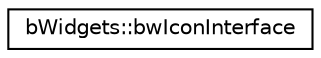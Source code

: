 digraph "Graphical Class Hierarchy"
{
 // LATEX_PDF_SIZE
  edge [fontname="Helvetica",fontsize="10",labelfontname="Helvetica",labelfontsize="10"];
  node [fontname="Helvetica",fontsize="10",shape=record];
  rankdir="LR";
  Node0 [label="bWidgets::bwIconInterface",height=0.2,width=0.4,color="black", fillcolor="white", style="filled",URL="$classbWidgets_1_1bwIconInterface.html",tooltip="Interface to reference icons from within bWidgets."];
}
